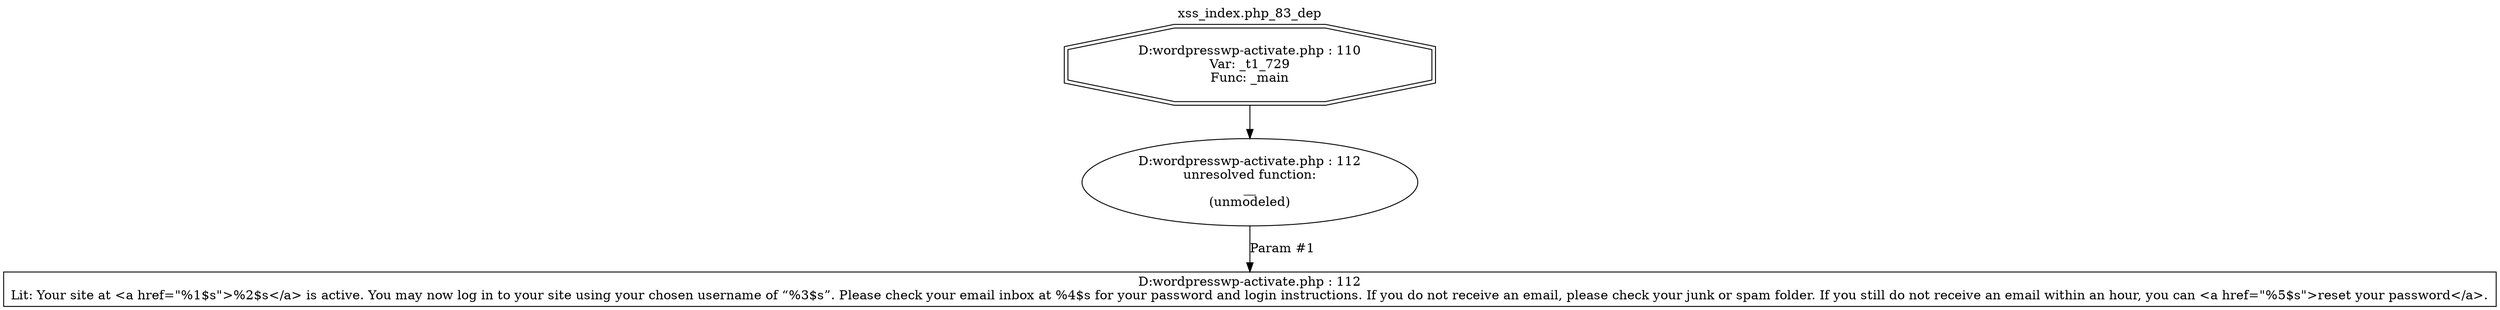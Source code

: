 digraph cfg {
  label="xss_index.php_83_dep";
  labelloc=t;
  n1 [shape=doubleoctagon, label="D:\wordpress\wp-activate.php : 110\nVar: _t1_729\nFunc: _main\n"];
  n2 [shape=ellipse, label="D:\wordpress\wp-activate.php : 112\nunresolved function:\n__\n(unmodeled)\n"];
  n3 [shape=box, label="D:\wordpress\wp-activate.php : 112\nLit: Your site at <a href=\"%1$s\">%2$s</a> is active. You may now log in to your site using your chosen username of &#8220;%3$s&#8221;. Please check your email inbox at %4$s for your password and login instructions. If you do not receive an email, please check your junk or spam folder. If you still do not receive an email within an hour, you can <a href=\"%5$s\">reset your password</a>.\n"];
  n1 -> n2;
  n2 -> n3[label="Param #1"];
}
